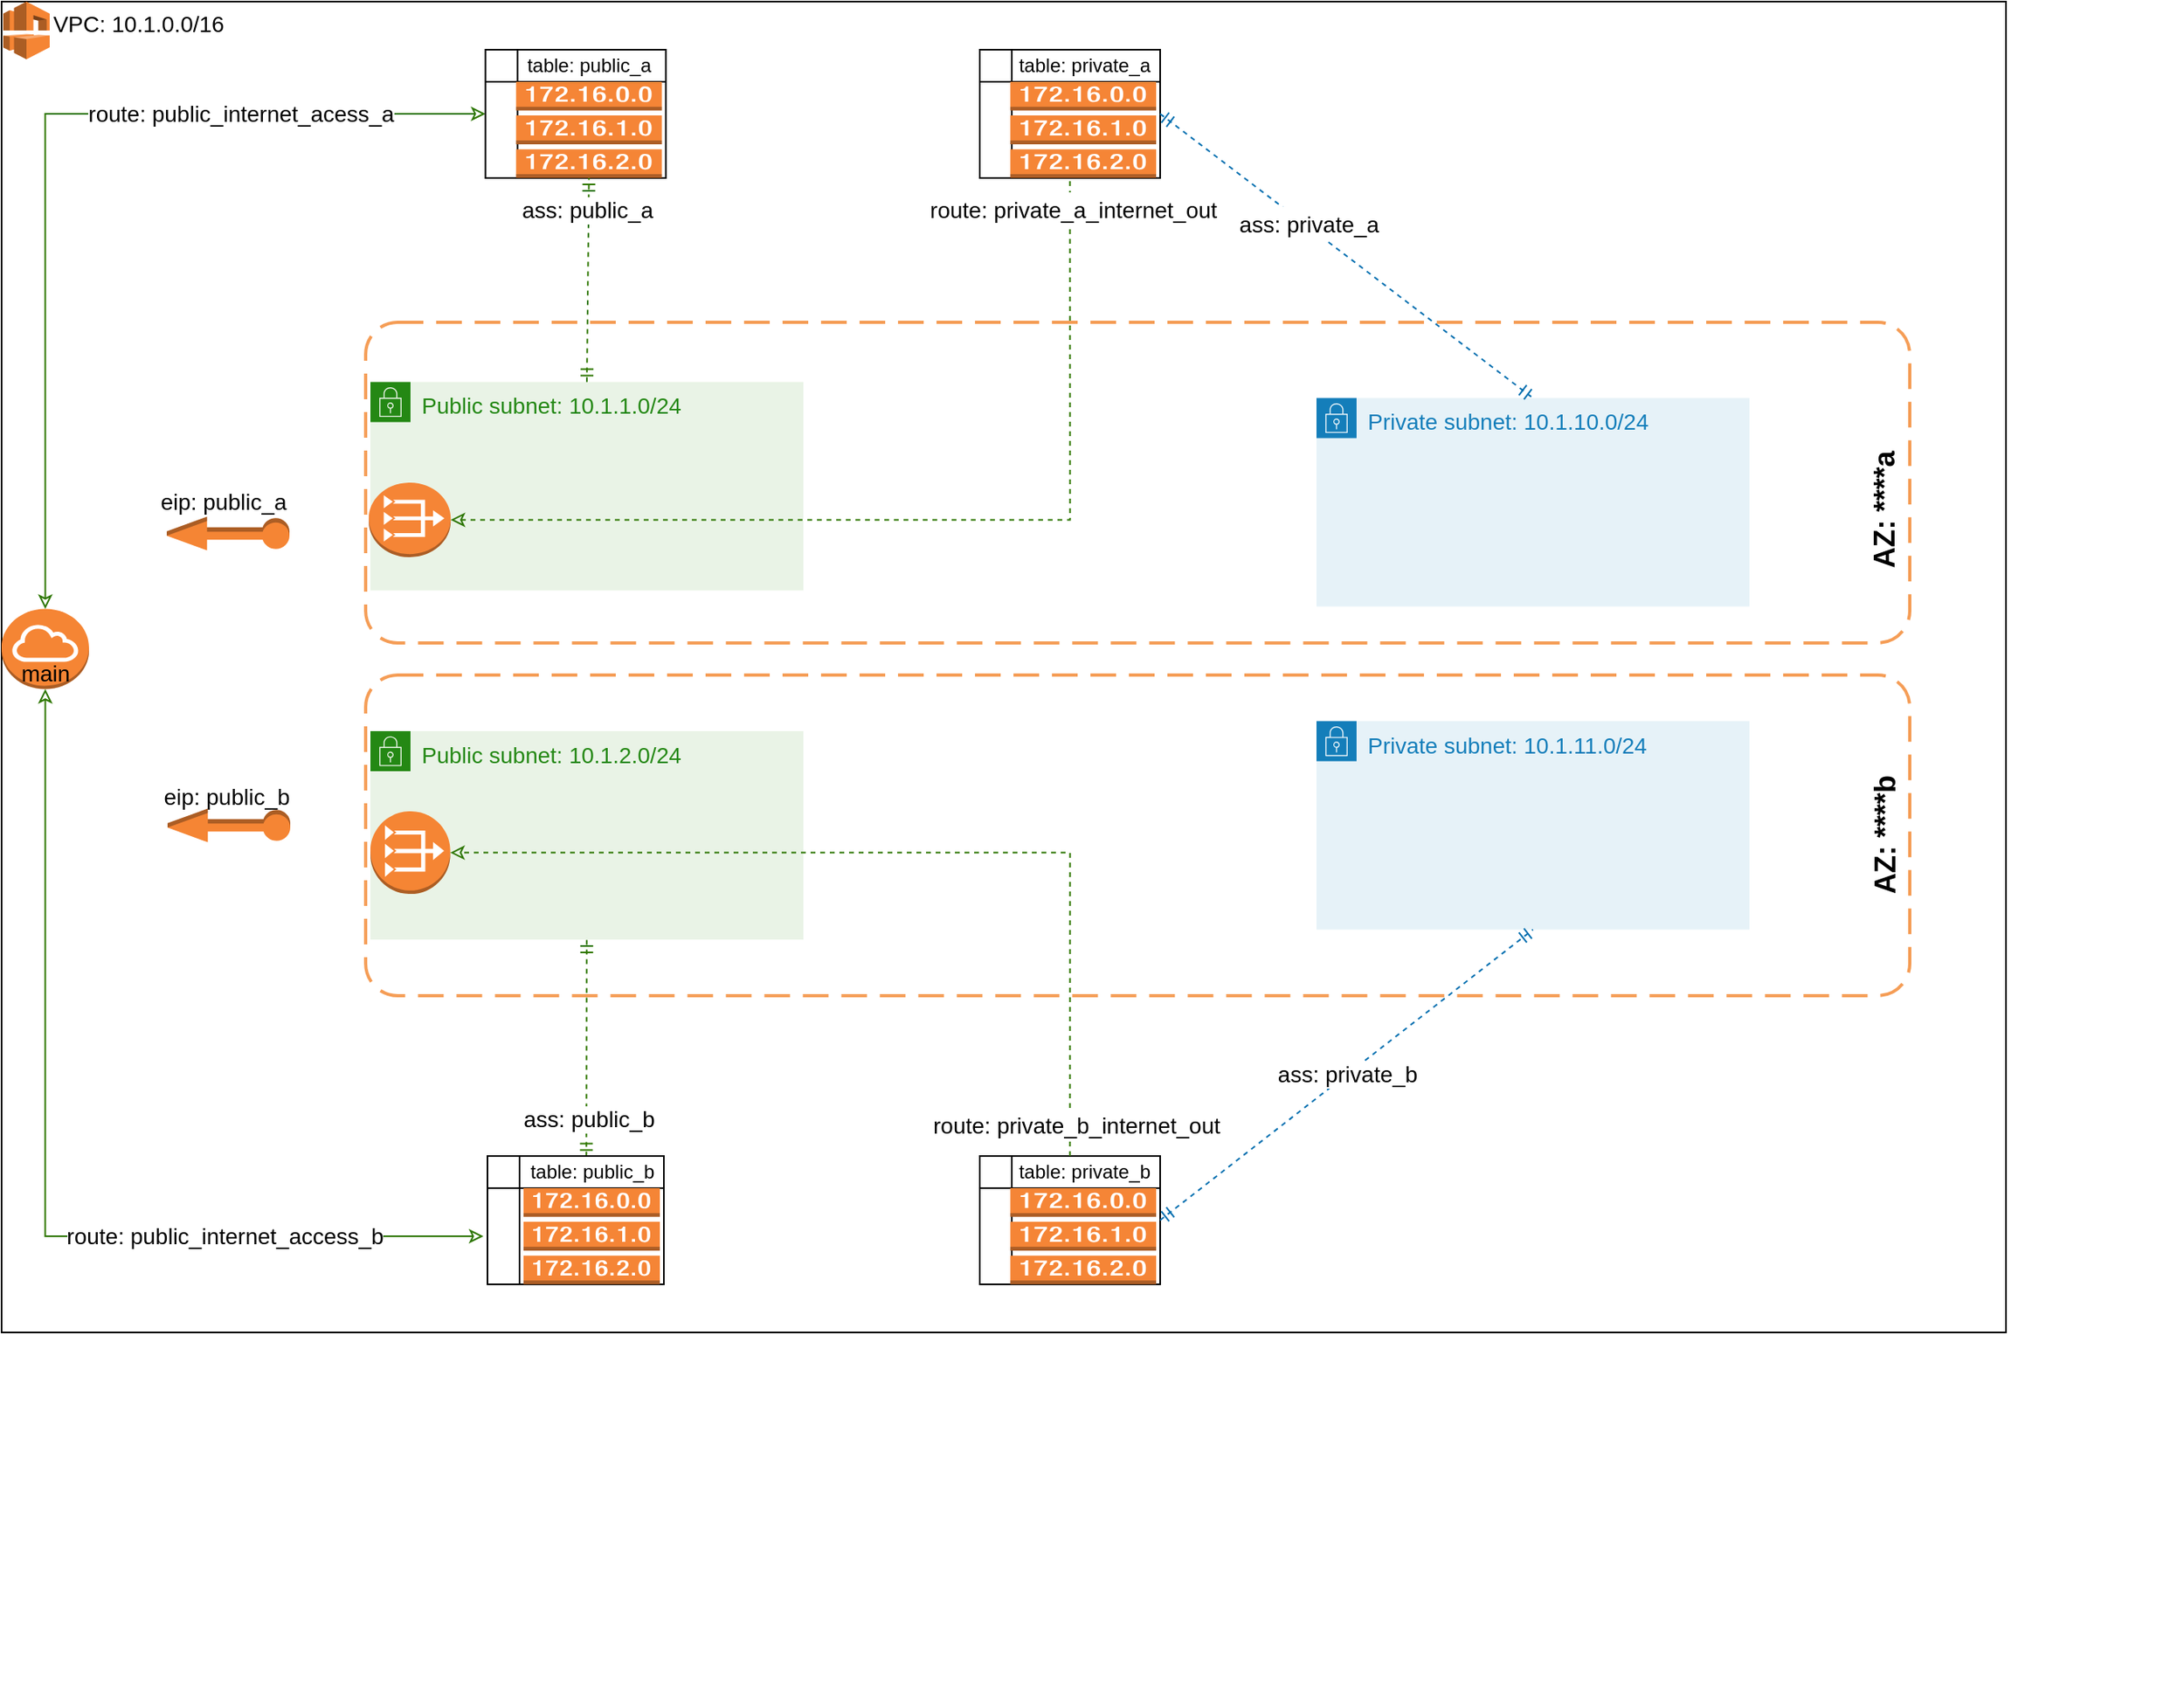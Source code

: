 <mxfile version="13.1.3">
    <diagram id="6hGFLwfOUW9BJ-s0fimq" name="Page-1">
        <mxGraphModel dx="1297" dy="833" grid="1" gridSize="10" guides="1" tooltips="1" connect="1" arrows="1" fold="1" page="1" pageScale="1" pageWidth="827" pageHeight="1169" math="0" shadow="0">
            <root>
                <mxCell id="0"/>
                <mxCell id="1" parent="0"/>
                <mxCell id="2" value="" style="rounded=0;whiteSpace=wrap;html=1;fontSize=14;" parent="1" vertex="1">
                    <mxGeometry x="120" y="380" width="1250" height="830" as="geometry"/>
                </mxCell>
                <mxCell id="119" value="" style="outlineConnect=0;dashed=0;verticalLabelPosition=bottom;verticalAlign=top;align=center;html=1;shape=mxgraph.aws3.vpc;fillColor=#F58534;gradientColor=none;fontSize=14;" vertex="1" parent="1">
                    <mxGeometry x="121" y="380" width="29" height="36" as="geometry"/>
                </mxCell>
                <mxCell id="12" value="" style="group;fontSize=14;" parent="1" vertex="1" connectable="0">
                    <mxGeometry x="320" y="580" width="1160" height="859.5" as="geometry"/>
                </mxCell>
                <mxCell id="24" value="" style="group;fontSize=14;" parent="12" vertex="1" connectable="0">
                    <mxGeometry y="490" width="350.32" height="358.749" as="geometry"/>
                </mxCell>
                <mxCell id="23" value="" style="group;fontSize=14;" parent="12" vertex="1" connectable="0">
                    <mxGeometry x="21.667" y="27.89" width="344.901" height="148.749" as="geometry"/>
                </mxCell>
                <mxCell id="100" value="Public subnet: 10.1.1.0/24" style="points=[[0,0],[0.25,0],[0.5,0],[0.75,0],[1,0],[1,0.25],[1,0.5],[1,0.75],[1,1],[0.75,1],[0.5,1],[0.25,1],[0,1],[0,0.75],[0,0.5],[0,0.25]];outlineConnect=0;gradientColor=none;html=1;whiteSpace=wrap;fontSize=14;fontStyle=0;shape=mxgraph.aws4.group;grIcon=mxgraph.aws4.group_security_group;grStroke=0;strokeColor=#248814;fillColor=#E9F3E6;verticalAlign=top;align=left;spacingLeft=30;fontColor=#248814;dashed=0;" vertex="1" parent="12">
                    <mxGeometry x="30" y="37.26" width="270" height="130" as="geometry"/>
                </mxCell>
                <mxCell id="28" value="" style="outlineConnect=0;dashed=0;verticalLabelPosition=bottom;verticalAlign=top;align=center;html=1;shape=mxgraph.aws3.vpc_nat_gateway;fillColor=#F58536;gradientColor=none;fontSize=14;" parent="12" vertex="1">
                    <mxGeometry x="28.998" y="99.998" width="51.09" height="46.484" as="geometry"/>
                </mxCell>
                <mxCell id="86" value="" style="group;fontSize=14;" vertex="1" connectable="0" parent="12">
                    <mxGeometry x="-51" y="90" width="80" height="40.0" as="geometry"/>
                </mxCell>
                <mxCell id="143" value="" style="group;fontSize=14;" vertex="1" connectable="0" parent="86">
                    <mxGeometry x="-4" y="4.0" width="76.5" height="21.0" as="geometry"/>
                </mxCell>
                <mxCell id="141" value="" style="group;fontSize=14;" vertex="1" connectable="0" parent="12">
                    <mxGeometry x="30" y="255" width="270" height="130" as="geometry"/>
                </mxCell>
                <mxCell id="129" value="" style="group;fontSize=14;" vertex="1" connectable="0" parent="141">
                    <mxGeometry width="270" height="130" as="geometry"/>
                </mxCell>
                <mxCell id="105" value="Public subnet: 10.1.2.0/24" style="points=[[0,0],[0.25,0],[0.5,0],[0.75,0],[1,0],[1,0.25],[1,0.5],[1,0.75],[1,1],[0.75,1],[0.5,1],[0.25,1],[0,1],[0,0.75],[0,0.5],[0,0.25]];outlineConnect=0;gradientColor=none;html=1;whiteSpace=wrap;fontSize=14;fontStyle=0;shape=mxgraph.aws4.group;grIcon=mxgraph.aws4.group_security_group;grStroke=0;strokeColor=#248814;fillColor=#E9F3E6;verticalAlign=top;align=left;spacingLeft=30;fontColor=#248814;dashed=0;" vertex="1" parent="129">
                    <mxGeometry width="270" height="130.0" as="geometry"/>
                </mxCell>
                <mxCell id="80" value="" style="outlineConnect=0;dashed=0;verticalLabelPosition=bottom;verticalAlign=top;align=center;html=1;shape=mxgraph.aws3.vpc_nat_gateway;fillColor=#F58534;gradientColor=none;fontSize=14;" vertex="1" parent="129">
                    <mxGeometry x="0.001" y="50.0" width="49.815" height="51.56" as="geometry"/>
                </mxCell>
                <mxCell id="22" value="" style="outlineConnect=0;dashed=0;verticalLabelPosition=bottom;verticalAlign=top;align=center;html=1;shape=mxgraph.aws3.internet_gateway;fillColor=#F58534;gradientColor=none;fontSize=14;" parent="1" vertex="1">
                    <mxGeometry x="120" y="758.75" width="54.489" height="50" as="geometry"/>
                </mxCell>
                <mxCell id="64" value="" style="edgeStyle=orthogonalEdgeStyle;rounded=0;orthogonalLoop=1;jettySize=auto;html=1;" edge="1" parent="1" target="63">
                    <mxGeometry relative="1" as="geometry">
                        <mxPoint x="308" y="1182" as="sourcePoint"/>
                    </mxGeometry>
                </mxCell>
                <mxCell id="69" value="" style="group;fontSize=14;" vertex="1" connectable="0" parent="1">
                    <mxGeometry x="686.568" y="682.265" as="geometry"/>
                </mxCell>
                <mxCell id="72" style="rounded=0;orthogonalLoop=1;jettySize=auto;html=1;exitX=0.463;exitY=0.014;exitDx=0;exitDy=0;startArrow=ERmandOne;startFill=0;endArrow=ERmandOne;endFill=0;dashed=1;fillColor=#60a917;strokeColor=#2D7600;exitPerimeter=0;fontSize=14;" edge="1" parent="1" source="68" target="105">
                    <mxGeometry relative="1" as="geometry">
                        <mxPoint x="485" y="960" as="targetPoint"/>
                    </mxGeometry>
                </mxCell>
                <mxCell id="73" value="ass: public_b" style="edgeLabel;html=1;align=center;verticalAlign=middle;resizable=0;points=[];fontSize=14;" vertex="1" connectable="0" parent="72">
                    <mxGeometry x="0.336" y="2" relative="1" as="geometry">
                        <mxPoint x="3.4" y="66.87" as="offset"/>
                    </mxGeometry>
                </mxCell>
                <mxCell id="74" style="edgeStyle=orthogonalEdgeStyle;rounded=0;orthogonalLoop=1;jettySize=auto;html=1;entryX=0.5;entryY=0;entryDx=0;entryDy=0;entryPerimeter=0;startArrow=classic;startFill=0;endArrow=classic;endFill=0;fillColor=#60a917;strokeColor=#2D7600;fontSize=14;" edge="1" parent="1" source="19" target="22">
                    <mxGeometry relative="1" as="geometry">
                        <Array as="points">
                            <mxPoint x="147" y="450"/>
                        </Array>
                    </mxGeometry>
                </mxCell>
                <mxCell id="121" value="route: public_internet_acess_a" style="edgeLabel;html=1;align=center;verticalAlign=middle;resizable=0;points=[];fontSize=14;" vertex="1" connectable="0" parent="74">
                    <mxGeometry x="-0.28" relative="1" as="geometry">
                        <mxPoint x="57.25" as="offset"/>
                    </mxGeometry>
                </mxCell>
                <mxCell id="78" style="edgeStyle=orthogonalEdgeStyle;rounded=0;orthogonalLoop=1;jettySize=auto;html=1;entryX=0.5;entryY=1;entryDx=0;entryDy=0;entryPerimeter=0;startArrow=classic;startFill=0;endArrow=classic;endFill=0;exitX=-0.023;exitY=0.625;exitDx=0;exitDy=0;exitPerimeter=0;fillColor=#60a917;strokeColor=#2D7600;fontSize=14;" edge="1" parent="1" source="67" target="22">
                    <mxGeometry relative="1" as="geometry">
                        <Array as="points">
                            <mxPoint x="147" y="1150"/>
                        </Array>
                    </mxGeometry>
                </mxCell>
                <mxCell id="120" value="route: public_internet_access_b" style="edgeLabel;html=1;align=center;verticalAlign=middle;resizable=0;points=[];fontSize=14;" vertex="1" connectable="0" parent="78">
                    <mxGeometry x="-0.334" y="-2" relative="1" as="geometry">
                        <mxPoint x="42.82" y="2" as="offset"/>
                    </mxGeometry>
                </mxCell>
                <mxCell id="83" value="eip: public_a" style="text;html=1;align=center;verticalAlign=middle;resizable=0;points=[];autosize=1;fontSize=14;" vertex="1" parent="1">
                    <mxGeometry x="213" y="682.26" width="90" height="20" as="geometry"/>
                </mxCell>
                <mxCell id="3" value="VPC: 10.1.0.0/16" style="text;html=1;align=center;verticalAlign=middle;resizable=0;points=[];autosize=1;fontSize=14;" parent="1" vertex="1">
                    <mxGeometry x="145" y="384" width="120" height="20" as="geometry"/>
                </mxCell>
                <mxCell id="75" value="main" style="text;html=1;align=center;verticalAlign=middle;resizable=0;points=[];autosize=1;fontSize=14;" vertex="1" parent="1">
                    <mxGeometry x="122.24" y="788.75" width="50" height="20" as="geometry"/>
                </mxCell>
                <mxCell id="126" value="Private subnet: 10.1.10.0/24" style="points=[[0,0],[0.25,0],[0.5,0],[0.75,0],[1,0],[1,0.25],[1,0.5],[1,0.75],[1,1],[0.75,1],[0.5,1],[0.25,1],[0,1],[0,0.75],[0,0.5],[0,0.25]];outlineConnect=0;gradientColor=none;html=1;whiteSpace=wrap;fontSize=14;fontStyle=0;shape=mxgraph.aws4.group;grIcon=mxgraph.aws4.group_security_group;grStroke=0;strokeColor=#147EBA;fillColor=#E6F2F8;verticalAlign=top;align=left;spacingLeft=30;fontColor=#147EBA;dashed=0;" vertex="1" parent="1">
                    <mxGeometry x="940" y="627.26" width="270" height="130" as="geometry"/>
                </mxCell>
                <mxCell id="133" value="Private subnet: 10.1.11.0/24" style="points=[[0,0],[0.25,0],[0.5,0],[0.75,0],[1,0],[1,0.25],[1,0.5],[1,0.75],[1,1],[0.75,1],[0.5,1],[0.25,1],[0,1],[0,0.75],[0,0.5],[0,0.25]];outlineConnect=0;gradientColor=none;html=1;whiteSpace=wrap;fontSize=14;fontStyle=0;shape=mxgraph.aws4.group;grIcon=mxgraph.aws4.group_security_group;grStroke=0;strokeColor=#147EBA;fillColor=#E6F2F8;verticalAlign=top;align=left;spacingLeft=30;fontColor=#147EBA;dashed=0;" vertex="1" parent="1">
                    <mxGeometry x="940" y="828.78" width="270" height="130" as="geometry"/>
                </mxCell>
                <mxCell id="138" value="" style="group;fontSize=14;" vertex="1" connectable="0" parent="1">
                    <mxGeometry x="730" y="1100" width="119.565" height="80" as="geometry"/>
                </mxCell>
                <mxCell id="134" value="" style="shape=internalStorage;whiteSpace=wrap;html=1;backgroundOutline=1;fontSize=14;" vertex="1" parent="138">
                    <mxGeometry width="112.5" height="80" as="geometry"/>
                </mxCell>
                <mxCell id="135" value="table: private_b" style="text;html=1;align=center;verticalAlign=middle;resizable=0;points=[];autosize=1;fontSize=12;" vertex="1" parent="138">
                    <mxGeometry x="14.565" width="100" height="20" as="geometry"/>
                </mxCell>
                <mxCell id="136" value="" style="outlineConnect=0;dashed=0;verticalLabelPosition=bottom;verticalAlign=top;align=center;html=1;shape=mxgraph.aws3.route_table;fillColor=#F58536;gradientColor=none;fontSize=14;" vertex="1" parent="138">
                    <mxGeometry x="19.08" y="20" width="90.92" height="60" as="geometry"/>
                </mxCell>
                <mxCell id="139" value="" style="group;fontSize=14;" vertex="1" connectable="0" parent="1">
                    <mxGeometry x="730" y="410" width="119.565" height="80" as="geometry"/>
                </mxCell>
                <mxCell id="130" value="" style="shape=internalStorage;whiteSpace=wrap;html=1;backgroundOutline=1;fontSize=14;" vertex="1" parent="139">
                    <mxGeometry width="112.5" height="80" as="geometry"/>
                </mxCell>
                <mxCell id="131" value="table: private_a" style="text;html=1;align=center;verticalAlign=middle;resizable=0;points=[];autosize=1;fontSize=12;" vertex="1" parent="139">
                    <mxGeometry x="14.565" width="100" height="20" as="geometry"/>
                </mxCell>
                <mxCell id="132" value="" style="outlineConnect=0;dashed=0;verticalLabelPosition=bottom;verticalAlign=top;align=center;html=1;shape=mxgraph.aws3.route_table;fillColor=#F58536;gradientColor=none;fontSize=14;" vertex="1" parent="139">
                    <mxGeometry x="19.08" y="20" width="90.92" height="60" as="geometry"/>
                </mxCell>
                <mxCell id="140" value="" style="group;fontSize=14;" vertex="1" connectable="0" parent="1">
                    <mxGeometry x="421.75" y="410" width="119.565" height="80" as="geometry"/>
                </mxCell>
                <mxCell id="19" value="" style="shape=internalStorage;whiteSpace=wrap;html=1;backgroundOutline=1;fontSize=14;" parent="140" vertex="1">
                    <mxGeometry width="112.5" height="80" as="geometry"/>
                </mxCell>
                <mxCell id="35" value="table: public_a" style="text;html=1;align=center;verticalAlign=middle;resizable=0;points=[];autosize=1;fontSize=12;" parent="140" vertex="1">
                    <mxGeometry x="19.565" width="90" height="20" as="geometry"/>
                </mxCell>
                <mxCell id="123" value="" style="outlineConnect=0;dashed=0;verticalLabelPosition=bottom;verticalAlign=top;align=center;html=1;shape=mxgraph.aws3.route_table;fillColor=#F58536;gradientColor=none;fontSize=14;" vertex="1" parent="140">
                    <mxGeometry x="19.08" y="20" width="90.92" height="60" as="geometry"/>
                </mxCell>
                <mxCell id="42" style="rounded=0;orthogonalLoop=1;jettySize=auto;html=1;startArrow=ERmandOne;startFill=0;endArrow=ERmandOne;endFill=0;elbow=vertical;entryX=0.5;entryY=1;entryDx=0;entryDy=0;dashed=1;fillColor=#60a917;strokeColor=#2D7600;exitX=0.5;exitY=0;exitDx=0;exitDy=0;entryPerimeter=0;fontSize=14;" parent="1" source="100" target="123" edge="1">
                    <mxGeometry relative="1" as="geometry">
                        <mxPoint x="516" y="607" as="sourcePoint"/>
                    </mxGeometry>
                </mxCell>
                <mxCell id="43" value="ass: public_a" style="edgeLabel;html=1;align=center;verticalAlign=middle;resizable=0;points=[];fontSize=14;" parent="42" vertex="1" connectable="0">
                    <mxGeometry x="-0.061" y="-2" relative="1" as="geometry">
                        <mxPoint x="-2.61" y="-47.28" as="offset"/>
                    </mxGeometry>
                </mxCell>
                <mxCell id="89" value="eip: public_b" style="text;html=1;align=center;verticalAlign=middle;resizable=0;points=[];autosize=1;fontSize=14;" vertex="1" parent="1">
                    <mxGeometry x="214.5" y="865.72" width="90" height="20" as="geometry"/>
                </mxCell>
                <mxCell id="88" value="" style="outlineConnect=0;dashed=0;verticalLabelPosition=bottom;verticalAlign=top;align=center;html=1;shape=mxgraph.aws3.elastic_ip;fillColor=#F58534;gradientColor=none;rotation=-180;fontSize=14;" vertex="1" parent="1">
                    <mxGeometry x="223.5" y="883.28" width="76.5" height="21" as="geometry"/>
                </mxCell>
                <mxCell id="82" value="" style="outlineConnect=0;dashed=0;verticalLabelPosition=bottom;verticalAlign=top;align=center;html=1;shape=mxgraph.aws3.elastic_ip;fillColor=#F58534;gradientColor=none;rotation=-180;fontSize=14;" vertex="1" parent="1">
                    <mxGeometry x="223" y="701.26" width="76.5" height="21" as="geometry"/>
                </mxCell>
                <mxCell id="151" value="" style="group;fontSize=14;" vertex="1" connectable="0" parent="1">
                    <mxGeometry x="423" y="1100" width="120.001" height="80" as="geometry"/>
                </mxCell>
                <mxCell id="67" value="" style="shape=internalStorage;whiteSpace=wrap;html=1;backgroundOutline=1;fontSize=14;" vertex="1" parent="151">
                    <mxGeometry width="110" height="80" as="geometry"/>
                </mxCell>
                <mxCell id="150" value="" style="group;fontSize=14;" vertex="1" connectable="0" parent="151">
                    <mxGeometry x="20.001" width="100" height="80" as="geometry"/>
                </mxCell>
                <mxCell id="68" value="table: public_b" style="text;html=1;align=center;verticalAlign=middle;resizable=0;points=[];autosize=1;fontSize=12;" vertex="1" parent="150">
                    <mxGeometry width="90" height="20" as="geometry"/>
                </mxCell>
                <mxCell id="122" value="" style="outlineConnect=0;dashed=0;verticalLabelPosition=bottom;verticalAlign=top;align=center;html=1;shape=mxgraph.aws3.route_table;fillColor=#F58536;gradientColor=none;fontSize=14;" vertex="1" parent="150">
                    <mxGeometry x="2.499" y="20" width="85" height="60" as="geometry"/>
                </mxCell>
                <mxCell id="157" style="rounded=0;orthogonalLoop=1;jettySize=auto;html=1;exitX=1;exitY=0.5;exitDx=0;exitDy=0;dashed=1;startArrow=ERmandOne;startFill=0;endArrow=ERmandOne;endFill=0;fillColor=#1ba1e2;strokeColor=#006EAF;entryX=0.5;entryY=0;entryDx=0;entryDy=0;fontSize=14;" edge="1" parent="1" source="130" target="126">
                    <mxGeometry relative="1" as="geometry"/>
                </mxCell>
                <mxCell id="171" value="&lt;font style=&quot;font-size: 14px&quot;&gt;ass: private_a&lt;/font&gt;" style="edgeLabel;html=1;align=center;verticalAlign=middle;resizable=0;points=[];fontSize=18;" vertex="1" connectable="0" parent="157">
                    <mxGeometry x="-0.221" y="3" relative="1" as="geometry">
                        <mxPoint y="1" as="offset"/>
                    </mxGeometry>
                </mxCell>
                <mxCell id="159" value="ass: private_b" style="edgeStyle=none;rounded=0;orthogonalLoop=1;jettySize=auto;html=1;dashed=1;startArrow=ERmandOne;startFill=0;endArrow=ERmandOne;endFill=0;entryX=0.5;entryY=1;entryDx=0;entryDy=0;fillColor=#1ba1e2;strokeColor=#006EAF;exitX=1;exitY=0.5;exitDx=0;exitDy=0;fontSize=14;" edge="1" parent="1" source="134" target="133">
                    <mxGeometry relative="1" as="geometry">
                        <mxPoint x="810" y="904" as="sourcePoint"/>
                        <mxPoint x="1082.285" y="990" as="targetPoint"/>
                    </mxGeometry>
                </mxCell>
                <mxCell id="162" style="edgeStyle=orthogonalEdgeStyle;rounded=0;orthogonalLoop=1;jettySize=auto;html=1;exitX=1;exitY=0.5;exitDx=0;exitDy=0;exitPerimeter=0;entryX=0.5;entryY=1;entryDx=0;entryDy=0;dashed=1;startArrow=classic;startFill=0;endArrow=none;endFill=0;fillColor=#60a917;strokeColor=#2D7600;fontSize=14;" edge="1" parent="1" source="28" target="130">
                    <mxGeometry relative="1" as="geometry">
                        <Array as="points">
                            <mxPoint x="786" y="703"/>
                        </Array>
                    </mxGeometry>
                </mxCell>
                <mxCell id="170" value="&lt;font style=&quot;font-size: 14px&quot;&gt;route: private_a_internet_out&amp;nbsp;&lt;/font&gt;" style="edgeLabel;html=1;align=center;verticalAlign=middle;resizable=0;points=[];fontSize=18;" vertex="1" connectable="0" parent="162">
                    <mxGeometry x="0.86" y="-5" relative="1" as="geometry">
                        <mxPoint x="-1.48" y="-22.74" as="offset"/>
                    </mxGeometry>
                </mxCell>
                <mxCell id="163" style="edgeStyle=orthogonalEdgeStyle;rounded=0;orthogonalLoop=1;jettySize=auto;html=1;entryX=1;entryY=0.5;entryDx=0;entryDy=0;entryPerimeter=0;dashed=1;startArrow=none;startFill=0;endArrow=classic;endFill=0;fillColor=#60a917;strokeColor=#2D7600;exitX=0.5;exitY=0;exitDx=0;exitDy=0;fontSize=14;" edge="1" parent="1" source="134" target="80">
                    <mxGeometry relative="1" as="geometry">
                        <mxPoint x="768" y="1070" as="sourcePoint"/>
                        <Array as="points">
                            <mxPoint x="786" y="911"/>
                        </Array>
                    </mxGeometry>
                </mxCell>
                <mxCell id="169" value="route: private_b_internet_out" style="edgeLabel;html=1;align=center;verticalAlign=middle;resizable=0;points=[];fontSize=14;" vertex="1" connectable="0" parent="163">
                    <mxGeometry x="-0.833" y="-5" relative="1" as="geometry">
                        <mxPoint x="-1.49" y="28.33" as="offset"/>
                    </mxGeometry>
                </mxCell>
                <mxCell id="166" value="" style="group;fontSize=14;" vertex="1" connectable="0" parent="1">
                    <mxGeometry x="347.04" y="800" width="992.96" height="200" as="geometry"/>
                </mxCell>
                <mxCell id="167" value="" style="group;fontSize=14;" vertex="1" connectable="0" parent="166">
                    <mxGeometry width="992.96" height="200" as="geometry"/>
                </mxCell>
                <mxCell id="112" value="" style="rounded=1;arcSize=10;dashed=1;strokeColor=#F59D56;fillColor=none;gradientColor=none;dashPattern=8 4;strokeWidth=2;fontSize=14;" vertex="1" parent="167">
                    <mxGeometry width="962.96" height="200" as="geometry"/>
                </mxCell>
                <mxCell id="113" value="AZ: ****b" style="text;html=1;align=center;verticalAlign=middle;resizable=0;points=[];autosize=1;fontStyle=1;fontSize=18;direction=east;rotation=270;" vertex="1" parent="167">
                    <mxGeometry x="902.96" y="85" width="90" height="30" as="geometry"/>
                </mxCell>
                <mxCell id="168" value="" style="group;fontSize=14;" vertex="1" connectable="0" parent="1">
                    <mxGeometry x="347.04" y="580" width="992.96" height="200" as="geometry"/>
                </mxCell>
                <mxCell id="97" value="" style="rounded=1;arcSize=10;dashed=1;strokeColor=#F59D56;fillColor=none;gradientColor=none;dashPattern=8 4;strokeWidth=2;fontSize=14;" vertex="1" parent="168">
                    <mxGeometry width="962.96" height="200" as="geometry"/>
                </mxCell>
                <mxCell id="103" value="AZ: ****a" style="text;html=1;align=center;verticalAlign=middle;resizable=0;points=[];autosize=1;fontStyle=1;fontSize=18;rotation=270;" vertex="1" parent="168">
                    <mxGeometry x="902.96" y="102.26" width="90" height="30" as="geometry"/>
                </mxCell>
            </root>
        </mxGraphModel>
    </diagram>
</mxfile>